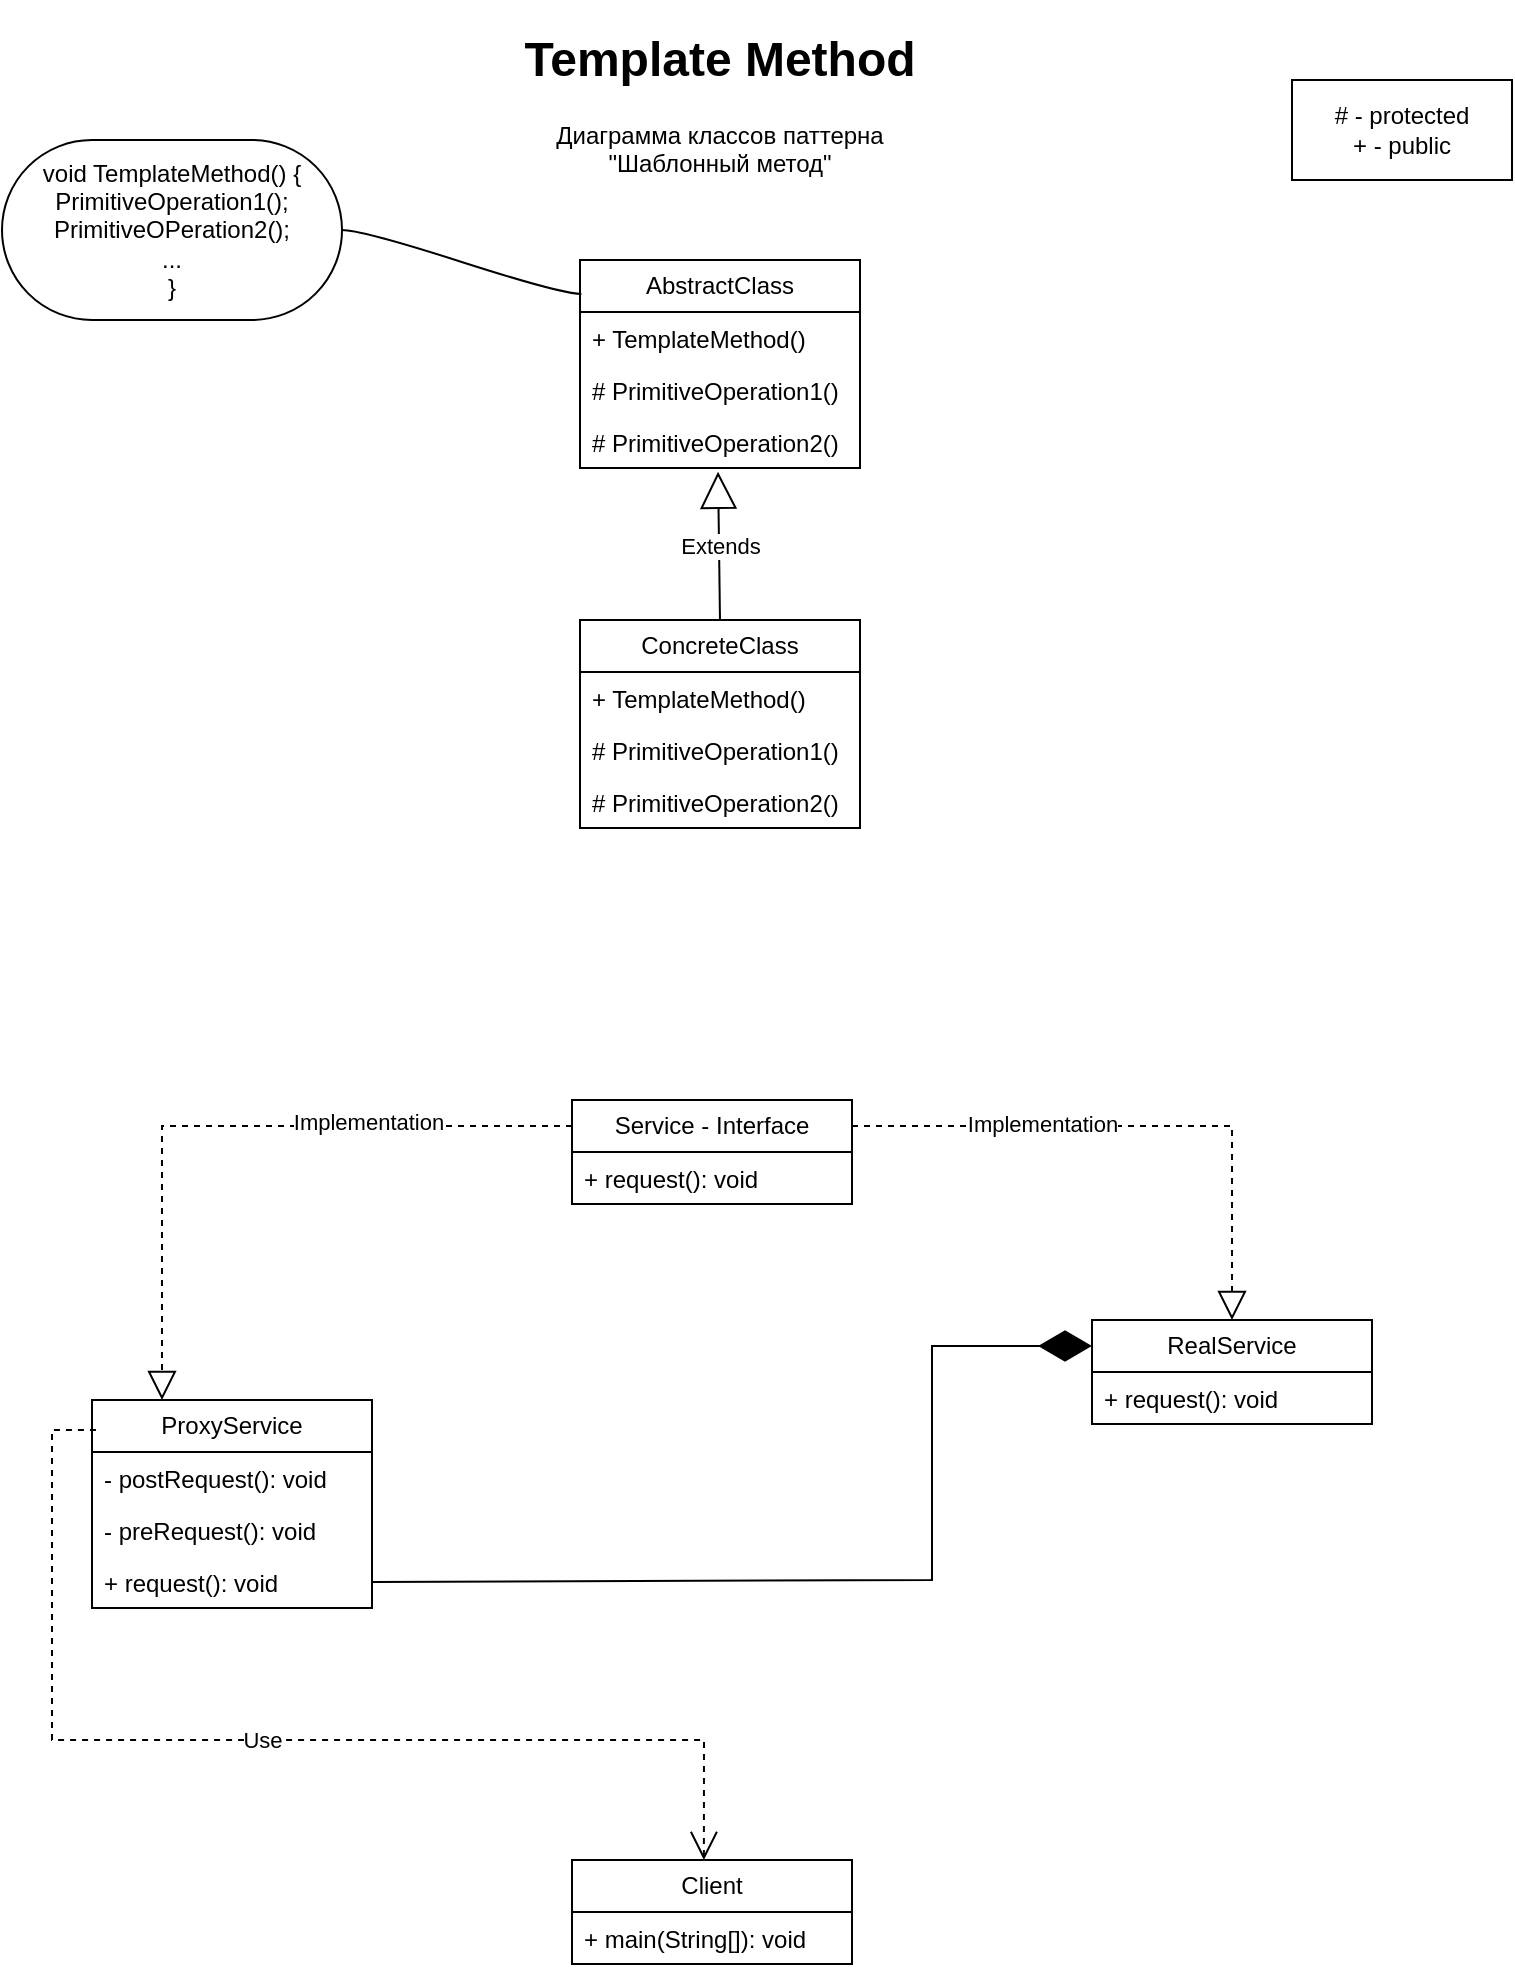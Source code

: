 <mxfile version="21.6.9" type="device">
  <diagram name="Страница — 1" id="6iy3qvd1WqkMxNxnrrq9">
    <mxGraphModel dx="949" dy="545" grid="1" gridSize="10" guides="1" tooltips="1" connect="1" arrows="1" fold="1" page="1" pageScale="1" pageWidth="827" pageHeight="1169" math="0" shadow="0">
      <root>
        <mxCell id="0" />
        <mxCell id="1" parent="0" />
        <mxCell id="l6-yHPqAv0BD9O88d3Sj-1" value="&lt;h1&gt;Template Method&lt;/h1&gt;&lt;p&gt;Диаграмма классов паттерна &quot;Шаблонный метод&quot;&lt;/p&gt;" style="text;html=1;strokeColor=none;fillColor=none;spacing=5;spacingTop=-20;whiteSpace=wrap;overflow=hidden;rounded=0;align=center;" parent="1" vertex="1">
          <mxGeometry x="298" y="30" width="232" height="80" as="geometry" />
        </mxCell>
        <mxCell id="l6-yHPqAv0BD9O88d3Sj-2" value="AbstractClass" style="swimlane;fontStyle=0;childLayout=stackLayout;horizontal=1;startSize=26;fillColor=none;horizontalStack=0;resizeParent=1;resizeParentMax=0;resizeLast=0;collapsible=1;marginBottom=0;whiteSpace=wrap;html=1;" parent="1" vertex="1">
          <mxGeometry x="344" y="150" width="140" height="104" as="geometry" />
        </mxCell>
        <mxCell id="l6-yHPqAv0BD9O88d3Sj-3" value="+ TemplateMethod()" style="text;strokeColor=none;fillColor=none;align=left;verticalAlign=top;spacingLeft=4;spacingRight=4;overflow=hidden;rotatable=0;points=[[0,0.5],[1,0.5]];portConstraint=eastwest;whiteSpace=wrap;html=1;" parent="l6-yHPqAv0BD9O88d3Sj-2" vertex="1">
          <mxGeometry y="26" width="140" height="26" as="geometry" />
        </mxCell>
        <mxCell id="l6-yHPqAv0BD9O88d3Sj-4" value="# PrimitiveOperation1()" style="text;strokeColor=none;fillColor=none;align=left;verticalAlign=top;spacingLeft=4;spacingRight=4;overflow=hidden;rotatable=0;points=[[0,0.5],[1,0.5]];portConstraint=eastwest;whiteSpace=wrap;html=1;" parent="l6-yHPqAv0BD9O88d3Sj-2" vertex="1">
          <mxGeometry y="52" width="140" height="26" as="geometry" />
        </mxCell>
        <mxCell id="l6-yHPqAv0BD9O88d3Sj-5" value="# PrimitiveOperation2()" style="text;strokeColor=none;fillColor=none;align=left;verticalAlign=top;spacingLeft=4;spacingRight=4;overflow=hidden;rotatable=0;points=[[0,0.5],[1,0.5]];portConstraint=eastwest;whiteSpace=wrap;html=1;" parent="l6-yHPqAv0BD9O88d3Sj-2" vertex="1">
          <mxGeometry y="78" width="140" height="26" as="geometry" />
        </mxCell>
        <mxCell id="l6-yHPqAv0BD9O88d3Sj-6" value="# - protected&lt;br&gt;+ - public" style="html=1;whiteSpace=wrap;" parent="1" vertex="1">
          <mxGeometry x="700" y="60" width="110" height="50" as="geometry" />
        </mxCell>
        <mxCell id="l6-yHPqAv0BD9O88d3Sj-7" value="ConcreteClass" style="swimlane;fontStyle=0;childLayout=stackLayout;horizontal=1;startSize=26;fillColor=none;horizontalStack=0;resizeParent=1;resizeParentMax=0;resizeLast=0;collapsible=1;marginBottom=0;whiteSpace=wrap;html=1;" parent="1" vertex="1">
          <mxGeometry x="344" y="330" width="140" height="104" as="geometry" />
        </mxCell>
        <mxCell id="l6-yHPqAv0BD9O88d3Sj-8" value="+ TemplateMethod()" style="text;strokeColor=none;fillColor=none;align=left;verticalAlign=top;spacingLeft=4;spacingRight=4;overflow=hidden;rotatable=0;points=[[0,0.5],[1,0.5]];portConstraint=eastwest;whiteSpace=wrap;html=1;" parent="l6-yHPqAv0BD9O88d3Sj-7" vertex="1">
          <mxGeometry y="26" width="140" height="26" as="geometry" />
        </mxCell>
        <mxCell id="l6-yHPqAv0BD9O88d3Sj-9" value="# PrimitiveOperation1()" style="text;strokeColor=none;fillColor=none;align=left;verticalAlign=top;spacingLeft=4;spacingRight=4;overflow=hidden;rotatable=0;points=[[0,0.5],[1,0.5]];portConstraint=eastwest;whiteSpace=wrap;html=1;" parent="l6-yHPqAv0BD9O88d3Sj-7" vertex="1">
          <mxGeometry y="52" width="140" height="26" as="geometry" />
        </mxCell>
        <mxCell id="l6-yHPqAv0BD9O88d3Sj-10" value="# PrimitiveOperation2()" style="text;strokeColor=none;fillColor=none;align=left;verticalAlign=top;spacingLeft=4;spacingRight=4;overflow=hidden;rotatable=0;points=[[0,0.5],[1,0.5]];portConstraint=eastwest;whiteSpace=wrap;html=1;" parent="l6-yHPqAv0BD9O88d3Sj-7" vertex="1">
          <mxGeometry y="78" width="140" height="26" as="geometry" />
        </mxCell>
        <mxCell id="l6-yHPqAv0BD9O88d3Sj-11" value="Extends" style="endArrow=block;endSize=16;endFill=0;html=1;rounded=0;exitX=0.5;exitY=0;exitDx=0;exitDy=0;entryX=0.493;entryY=1.073;entryDx=0;entryDy=0;entryPerimeter=0;" parent="1" source="l6-yHPqAv0BD9O88d3Sj-7" target="l6-yHPqAv0BD9O88d3Sj-5" edge="1">
          <mxGeometry width="160" relative="1" as="geometry">
            <mxPoint x="413.66" y="340.0" as="sourcePoint" />
            <mxPoint x="413.66" y="150" as="targetPoint" />
          </mxGeometry>
        </mxCell>
        <mxCell id="l6-yHPqAv0BD9O88d3Sj-12" value="void TemplateMethod() {&lt;br&gt;PrimitiveOperation1();&lt;br&gt;PrimitiveOPeration2();&lt;br&gt;...&lt;br&gt;}" style="whiteSpace=wrap;html=1;rounded=1;arcSize=50;align=center;verticalAlign=middle;strokeWidth=1;autosize=1;spacing=4;treeFolding=1;treeMoving=1;newEdgeStyle={&quot;edgeStyle&quot;:&quot;entityRelationEdgeStyle&quot;,&quot;startArrow&quot;:&quot;none&quot;,&quot;endArrow&quot;:&quot;none&quot;,&quot;segment&quot;:10,&quot;curved&quot;:1,&quot;sourcePerimeterSpacing&quot;:0,&quot;targetPerimeterSpacing&quot;:0};" parent="1" vertex="1">
          <mxGeometry x="55" y="90" width="170" height="90" as="geometry" />
        </mxCell>
        <mxCell id="l6-yHPqAv0BD9O88d3Sj-13" value="" style="edgeStyle=entityRelationEdgeStyle;startArrow=none;endArrow=none;segment=10;curved=1;sourcePerimeterSpacing=0;targetPerimeterSpacing=0;rounded=0;exitX=0.005;exitY=0.163;exitDx=0;exitDy=0;exitPerimeter=0;" parent="1" source="l6-yHPqAv0BD9O88d3Sj-2" target="l6-yHPqAv0BD9O88d3Sj-12" edge="1">
          <mxGeometry relative="1" as="geometry">
            <mxPoint x="70" y="192" as="sourcePoint" />
          </mxGeometry>
        </mxCell>
        <mxCell id="ffCXixPze3bMNaMMKD-N-1" value="Service - Interface" style="swimlane;fontStyle=0;childLayout=stackLayout;horizontal=1;startSize=26;fillColor=none;horizontalStack=0;resizeParent=1;resizeParentMax=0;resizeLast=0;collapsible=1;marginBottom=0;whiteSpace=wrap;html=1;" vertex="1" parent="1">
          <mxGeometry x="340" y="570" width="140" height="52" as="geometry" />
        </mxCell>
        <mxCell id="ffCXixPze3bMNaMMKD-N-2" value="+ request(): void" style="text;strokeColor=none;fillColor=none;align=left;verticalAlign=top;spacingLeft=4;spacingRight=4;overflow=hidden;rotatable=0;points=[[0,0.5],[1,0.5]];portConstraint=eastwest;whiteSpace=wrap;html=1;" vertex="1" parent="ffCXixPze3bMNaMMKD-N-1">
          <mxGeometry y="26" width="140" height="26" as="geometry" />
        </mxCell>
        <mxCell id="ffCXixPze3bMNaMMKD-N-5" value="RealService" style="swimlane;fontStyle=0;childLayout=stackLayout;horizontal=1;startSize=26;fillColor=none;horizontalStack=0;resizeParent=1;resizeParentMax=0;resizeLast=0;collapsible=1;marginBottom=0;whiteSpace=wrap;html=1;" vertex="1" parent="1">
          <mxGeometry x="600" y="680" width="140" height="52" as="geometry" />
        </mxCell>
        <mxCell id="ffCXixPze3bMNaMMKD-N-6" value="+ request(): void" style="text;strokeColor=none;fillColor=none;align=left;verticalAlign=top;spacingLeft=4;spacingRight=4;overflow=hidden;rotatable=0;points=[[0,0.5],[1,0.5]];portConstraint=eastwest;whiteSpace=wrap;html=1;" vertex="1" parent="ffCXixPze3bMNaMMKD-N-5">
          <mxGeometry y="26" width="140" height="26" as="geometry" />
        </mxCell>
        <mxCell id="ffCXixPze3bMNaMMKD-N-9" value="ProxyService" style="swimlane;fontStyle=0;childLayout=stackLayout;horizontal=1;startSize=26;fillColor=none;horizontalStack=0;resizeParent=1;resizeParentMax=0;resizeLast=0;collapsible=1;marginBottom=0;whiteSpace=wrap;html=1;" vertex="1" parent="1">
          <mxGeometry x="100" y="720" width="140" height="104" as="geometry" />
        </mxCell>
        <mxCell id="ffCXixPze3bMNaMMKD-N-10" value="- postRequest(): void" style="text;strokeColor=none;fillColor=none;align=left;verticalAlign=top;spacingLeft=4;spacingRight=4;overflow=hidden;rotatable=0;points=[[0,0.5],[1,0.5]];portConstraint=eastwest;whiteSpace=wrap;html=1;" vertex="1" parent="ffCXixPze3bMNaMMKD-N-9">
          <mxGeometry y="26" width="140" height="26" as="geometry" />
        </mxCell>
        <mxCell id="ffCXixPze3bMNaMMKD-N-11" value="- preRequest(): void" style="text;strokeColor=none;fillColor=none;align=left;verticalAlign=top;spacingLeft=4;spacingRight=4;overflow=hidden;rotatable=0;points=[[0,0.5],[1,0.5]];portConstraint=eastwest;whiteSpace=wrap;html=1;" vertex="1" parent="ffCXixPze3bMNaMMKD-N-9">
          <mxGeometry y="52" width="140" height="26" as="geometry" />
        </mxCell>
        <mxCell id="ffCXixPze3bMNaMMKD-N-12" value="+ request(): void" style="text;strokeColor=none;fillColor=none;align=left;verticalAlign=top;spacingLeft=4;spacingRight=4;overflow=hidden;rotatable=0;points=[[0,0.5],[1,0.5]];portConstraint=eastwest;whiteSpace=wrap;html=1;" vertex="1" parent="ffCXixPze3bMNaMMKD-N-9">
          <mxGeometry y="78" width="140" height="26" as="geometry" />
        </mxCell>
        <mxCell id="ffCXixPze3bMNaMMKD-N-13" value="Client" style="swimlane;fontStyle=0;childLayout=stackLayout;horizontal=1;startSize=26;fillColor=none;horizontalStack=0;resizeParent=1;resizeParentMax=0;resizeLast=0;collapsible=1;marginBottom=0;whiteSpace=wrap;html=1;" vertex="1" parent="1">
          <mxGeometry x="340" y="950" width="140" height="52" as="geometry" />
        </mxCell>
        <mxCell id="ffCXixPze3bMNaMMKD-N-14" value="+ main(String[]): void" style="text;strokeColor=none;fillColor=none;align=left;verticalAlign=top;spacingLeft=4;spacingRight=4;overflow=hidden;rotatable=0;points=[[0,0.5],[1,0.5]];portConstraint=eastwest;whiteSpace=wrap;html=1;" vertex="1" parent="ffCXixPze3bMNaMMKD-N-13">
          <mxGeometry y="26" width="140" height="26" as="geometry" />
        </mxCell>
        <mxCell id="ffCXixPze3bMNaMMKD-N-17" value="" style="endArrow=block;dashed=1;endFill=0;endSize=12;html=1;rounded=0;exitX=1;exitY=0.25;exitDx=0;exitDy=0;entryX=0.5;entryY=0;entryDx=0;entryDy=0;" edge="1" parent="1" source="ffCXixPze3bMNaMMKD-N-1" target="ffCXixPze3bMNaMMKD-N-5">
          <mxGeometry width="160" relative="1" as="geometry">
            <mxPoint x="330" y="710" as="sourcePoint" />
            <mxPoint x="490" y="710" as="targetPoint" />
            <Array as="points">
              <mxPoint x="670" y="583" />
            </Array>
          </mxGeometry>
        </mxCell>
        <mxCell id="ffCXixPze3bMNaMMKD-N-23" value="Implementation" style="edgeLabel;html=1;align=center;verticalAlign=middle;resizable=0;points=[];" vertex="1" connectable="0" parent="ffCXixPze3bMNaMMKD-N-17">
          <mxGeometry x="-0.337" y="1" relative="1" as="geometry">
            <mxPoint as="offset" />
          </mxGeometry>
        </mxCell>
        <mxCell id="ffCXixPze3bMNaMMKD-N-19" value="" style="endArrow=block;dashed=1;endFill=0;endSize=12;html=1;rounded=0;exitX=0;exitY=0.25;exitDx=0;exitDy=0;entryX=0.25;entryY=0;entryDx=0;entryDy=0;" edge="1" parent="1" source="ffCXixPze3bMNaMMKD-N-1" target="ffCXixPze3bMNaMMKD-N-9">
          <mxGeometry width="160" relative="1" as="geometry">
            <mxPoint x="330" y="710" as="sourcePoint" />
            <mxPoint x="490" y="710" as="targetPoint" />
            <Array as="points">
              <mxPoint x="135" y="583" />
            </Array>
          </mxGeometry>
        </mxCell>
        <mxCell id="ffCXixPze3bMNaMMKD-N-22" value="Implementation" style="edgeLabel;html=1;align=center;verticalAlign=middle;resizable=0;points=[];" vertex="1" connectable="0" parent="ffCXixPze3bMNaMMKD-N-19">
          <mxGeometry x="-0.403" y="-2" relative="1" as="geometry">
            <mxPoint as="offset" />
          </mxGeometry>
        </mxCell>
        <mxCell id="ffCXixPze3bMNaMMKD-N-20" value="" style="endArrow=diamondThin;endFill=1;endSize=24;html=1;rounded=0;entryX=0;entryY=0.25;entryDx=0;entryDy=0;exitX=1;exitY=0.5;exitDx=0;exitDy=0;" edge="1" parent="1" source="ffCXixPze3bMNaMMKD-N-12" target="ffCXixPze3bMNaMMKD-N-5">
          <mxGeometry width="160" relative="1" as="geometry">
            <mxPoint x="330" y="530" as="sourcePoint" />
            <mxPoint x="490" y="530" as="targetPoint" />
            <Array as="points">
              <mxPoint x="520" y="810" />
              <mxPoint x="520" y="693" />
            </Array>
          </mxGeometry>
        </mxCell>
        <mxCell id="ffCXixPze3bMNaMMKD-N-21" value="Use" style="endArrow=open;endSize=12;dashed=1;html=1;rounded=0;exitX=0.014;exitY=0.144;exitDx=0;exitDy=0;exitPerimeter=0;entryX=0.5;entryY=0;entryDx=0;entryDy=0;" edge="1" parent="1" source="ffCXixPze3bMNaMMKD-N-9">
          <mxGeometry width="160" relative="1" as="geometry">
            <mxPoint x="240.0" y="731.96" as="sourcePoint" />
            <mxPoint x="405.94" y="950" as="targetPoint" />
            <Array as="points">
              <mxPoint x="80" y="735" />
              <mxPoint x="80" y="890" />
              <mxPoint x="406" y="890" />
            </Array>
          </mxGeometry>
        </mxCell>
      </root>
    </mxGraphModel>
  </diagram>
</mxfile>
